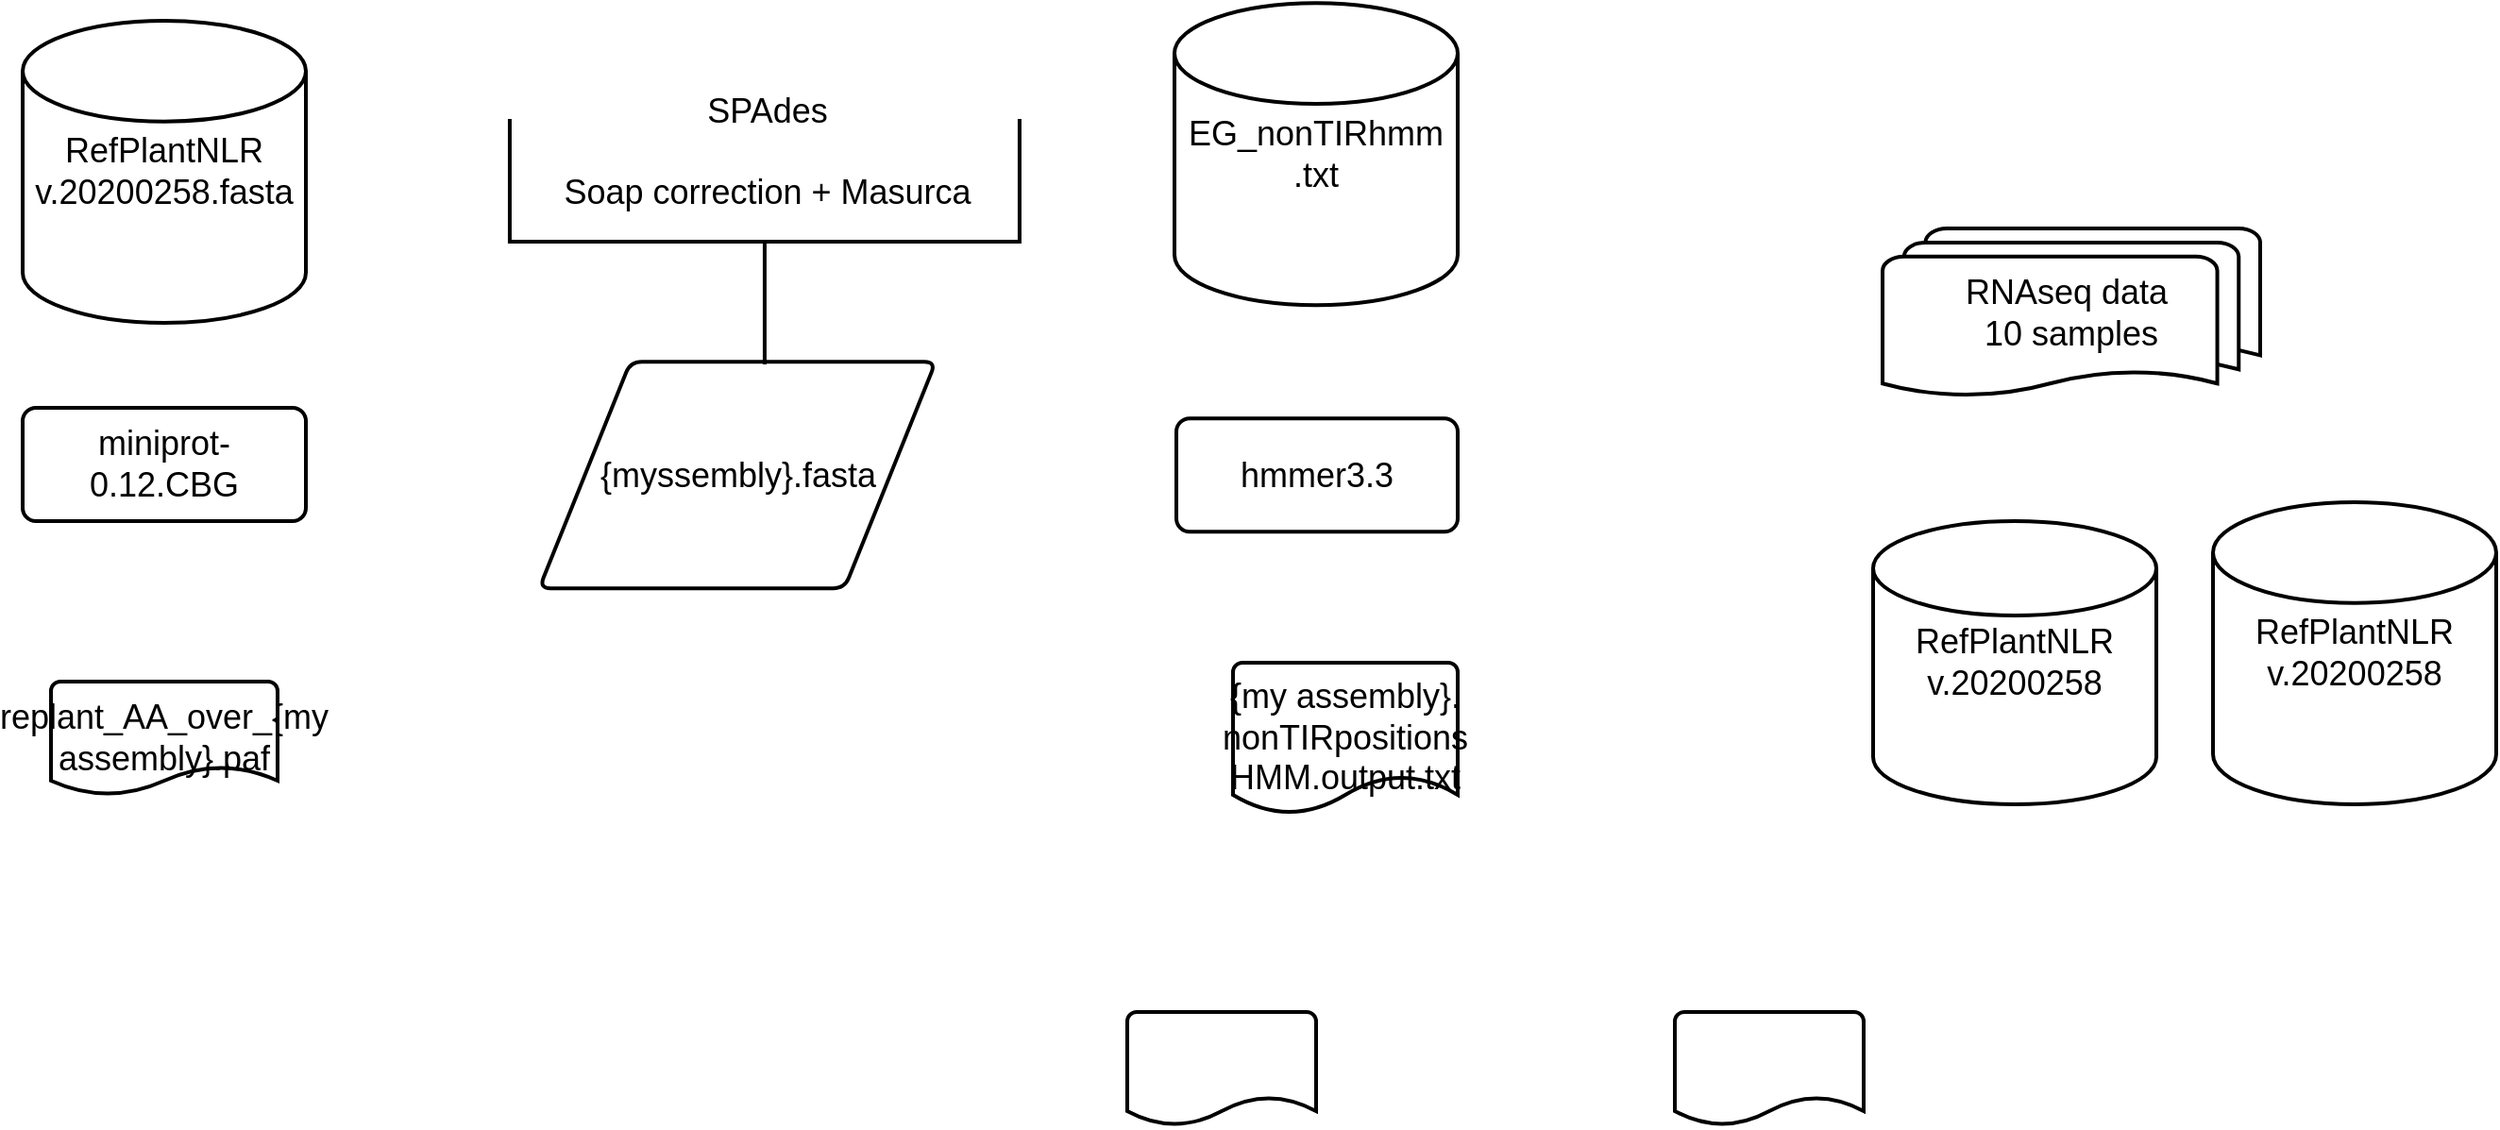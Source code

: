 <mxfile version="22.1.4" type="github">
  <diagram id="C5RBs43oDa-KdzZeNtuy" name="Page-1">
    <mxGraphModel dx="2388" dy="1120" grid="1" gridSize="10" guides="1" tooltips="1" connect="1" arrows="1" fold="1" page="1" pageScale="1" pageWidth="1600" pageHeight="900" math="0" shadow="0">
      <root>
        <mxCell id="WIyWlLk6GJQsqaUBKTNV-0" />
        <mxCell id="WIyWlLk6GJQsqaUBKTNV-1" parent="WIyWlLk6GJQsqaUBKTNV-0" />
        <mxCell id="aH96cFNIvQmzftlEokGr-0" value="&lt;font style=&quot;font-size: 18px;&quot;&gt;{myssembly}.fasta&lt;/font&gt;" style="shape=parallelogram;html=1;strokeWidth=2;perimeter=parallelogramPerimeter;whiteSpace=wrap;rounded=1;arcSize=12;size=0.23;" vertex="1" parent="WIyWlLk6GJQsqaUBKTNV-1">
          <mxGeometry x="483.59" y="240.62" width="210" height="120" as="geometry" />
        </mxCell>
        <mxCell id="aH96cFNIvQmzftlEokGr-2" value="" style="strokeWidth=2;html=1;shape=mxgraph.flowchart.annotation_2;align=left;labelPosition=right;pointerEvents=1;rotation=-90;" vertex="1" parent="WIyWlLk6GJQsqaUBKTNV-1">
          <mxGeometry x="537.97" y="42.03" width="130" height="270" as="geometry" />
        </mxCell>
        <mxCell id="aH96cFNIvQmzftlEokGr-3" value="&lt;font style=&quot;font-size: 18px;&quot;&gt;SPAdes&lt;br&gt;&lt;br&gt;Soap correction + Masurca&lt;/font&gt;" style="text;html=1;align=center;verticalAlign=middle;resizable=0;points=[];autosize=1;strokeColor=none;fillColor=none;" vertex="1" parent="WIyWlLk6GJQsqaUBKTNV-1">
          <mxGeometry x="483.59" y="90" width="240" height="80" as="geometry" />
        </mxCell>
        <mxCell id="aH96cFNIvQmzftlEokGr-5" value="" style="strokeWidth=2;html=1;shape=mxgraph.flowchart.document2;whiteSpace=wrap;size=0.25;" vertex="1" parent="WIyWlLk6GJQsqaUBKTNV-1">
          <mxGeometry x="1085" y="585" width="100" height="60" as="geometry" />
        </mxCell>
        <mxCell id="aH96cFNIvQmzftlEokGr-6" value="" style="strokeWidth=2;html=1;shape=mxgraph.flowchart.document2;whiteSpace=wrap;size=0.25;" vertex="1" parent="WIyWlLk6GJQsqaUBKTNV-1">
          <mxGeometry x="795" y="585" width="100" height="60" as="geometry" />
        </mxCell>
        <mxCell id="aH96cFNIvQmzftlEokGr-7" value="&lt;font style=&quot;font-size: 18px;&quot;&gt;{my assembly}.&lt;br&gt;nonTIRpositions&lt;br&gt;HMM.output.txt&lt;/font&gt;" style="strokeWidth=2;html=1;shape=mxgraph.flowchart.document2;whiteSpace=wrap;size=0.25;" vertex="1" parent="WIyWlLk6GJQsqaUBKTNV-1">
          <mxGeometry x="851" y="400" width="119" height="80" as="geometry" />
        </mxCell>
        <mxCell id="aH96cFNIvQmzftlEokGr-8" value="&lt;font style=&quot;font-size: 18px;&quot;&gt;replant_AA_over_{my assembly}.paf&lt;/font&gt;" style="strokeWidth=2;html=1;shape=mxgraph.flowchart.document2;whiteSpace=wrap;size=0.25;" vertex="1" parent="WIyWlLk6GJQsqaUBKTNV-1">
          <mxGeometry x="225" y="410" width="120" height="60" as="geometry" />
        </mxCell>
        <mxCell id="aH96cFNIvQmzftlEokGr-9" value="&lt;font style=&quot;font-size: 18px;&quot;&gt;RefPlantNLR&lt;br&gt;v.20200258.fasta&lt;/font&gt;" style="strokeWidth=2;html=1;shape=mxgraph.flowchart.database;whiteSpace=wrap;" vertex="1" parent="WIyWlLk6GJQsqaUBKTNV-1">
          <mxGeometry x="210" y="60" width="150" height="160" as="geometry" />
        </mxCell>
        <mxCell id="aH96cFNIvQmzftlEokGr-11" value="&lt;font style=&quot;font-size: 18px;&quot;&gt;RefPlantNLR&lt;br&gt;v.20200258&lt;/font&gt;" style="strokeWidth=2;html=1;shape=mxgraph.flowchart.database;whiteSpace=wrap;" vertex="1" parent="WIyWlLk6GJQsqaUBKTNV-1">
          <mxGeometry x="1370" y="315" width="150" height="160" as="geometry" />
        </mxCell>
        <mxCell id="aH96cFNIvQmzftlEokGr-12" value="&lt;font style=&quot;font-size: 18px;&quot;&gt;RefPlantNLR&lt;br&gt;v.20200258&lt;/font&gt;" style="strokeWidth=2;html=1;shape=mxgraph.flowchart.database;whiteSpace=wrap;" vertex="1" parent="WIyWlLk6GJQsqaUBKTNV-1">
          <mxGeometry x="1190" y="325" width="150" height="150" as="geometry" />
        </mxCell>
        <mxCell id="aH96cFNIvQmzftlEokGr-13" value="&lt;font style=&quot;font-size: 18px;&quot;&gt;EG_nonTIRhmm .txt&lt;/font&gt;" style="strokeWidth=2;html=1;shape=mxgraph.flowchart.database;whiteSpace=wrap;" vertex="1" parent="WIyWlLk6GJQsqaUBKTNV-1">
          <mxGeometry x="820" y="50.62" width="150" height="160" as="geometry" />
        </mxCell>
        <mxCell id="aH96cFNIvQmzftlEokGr-15" value="&lt;font style=&quot;font-size: 18px;&quot;&gt;miniprot-0.12.CBG&lt;/font&gt;" style="rounded=1;whiteSpace=wrap;html=1;absoluteArcSize=1;arcSize=14;strokeWidth=2;" vertex="1" parent="WIyWlLk6GJQsqaUBKTNV-1">
          <mxGeometry x="210" y="265" width="150" height="60" as="geometry" />
        </mxCell>
        <mxCell id="aH96cFNIvQmzftlEokGr-16" value="&lt;font style=&quot;font-size: 18px;&quot;&gt;hmmer3.3&lt;/font&gt;" style="rounded=1;whiteSpace=wrap;html=1;absoluteArcSize=1;arcSize=14;strokeWidth=2;" vertex="1" parent="WIyWlLk6GJQsqaUBKTNV-1">
          <mxGeometry x="821" y="270.62" width="149" height="60" as="geometry" />
        </mxCell>
        <mxCell id="aH96cFNIvQmzftlEokGr-20" value="&lt;font style=&quot;font-size: 18px;&quot;&gt;RNAseq data&amp;nbsp;&lt;br&gt;10 samples&lt;br&gt;&lt;/font&gt;" style="strokeWidth=2;html=1;shape=mxgraph.flowchart.multi-document;whiteSpace=wrap;" vertex="1" parent="WIyWlLk6GJQsqaUBKTNV-1">
          <mxGeometry x="1195" y="170" width="200" height="90" as="geometry" />
        </mxCell>
      </root>
    </mxGraphModel>
  </diagram>
</mxfile>
